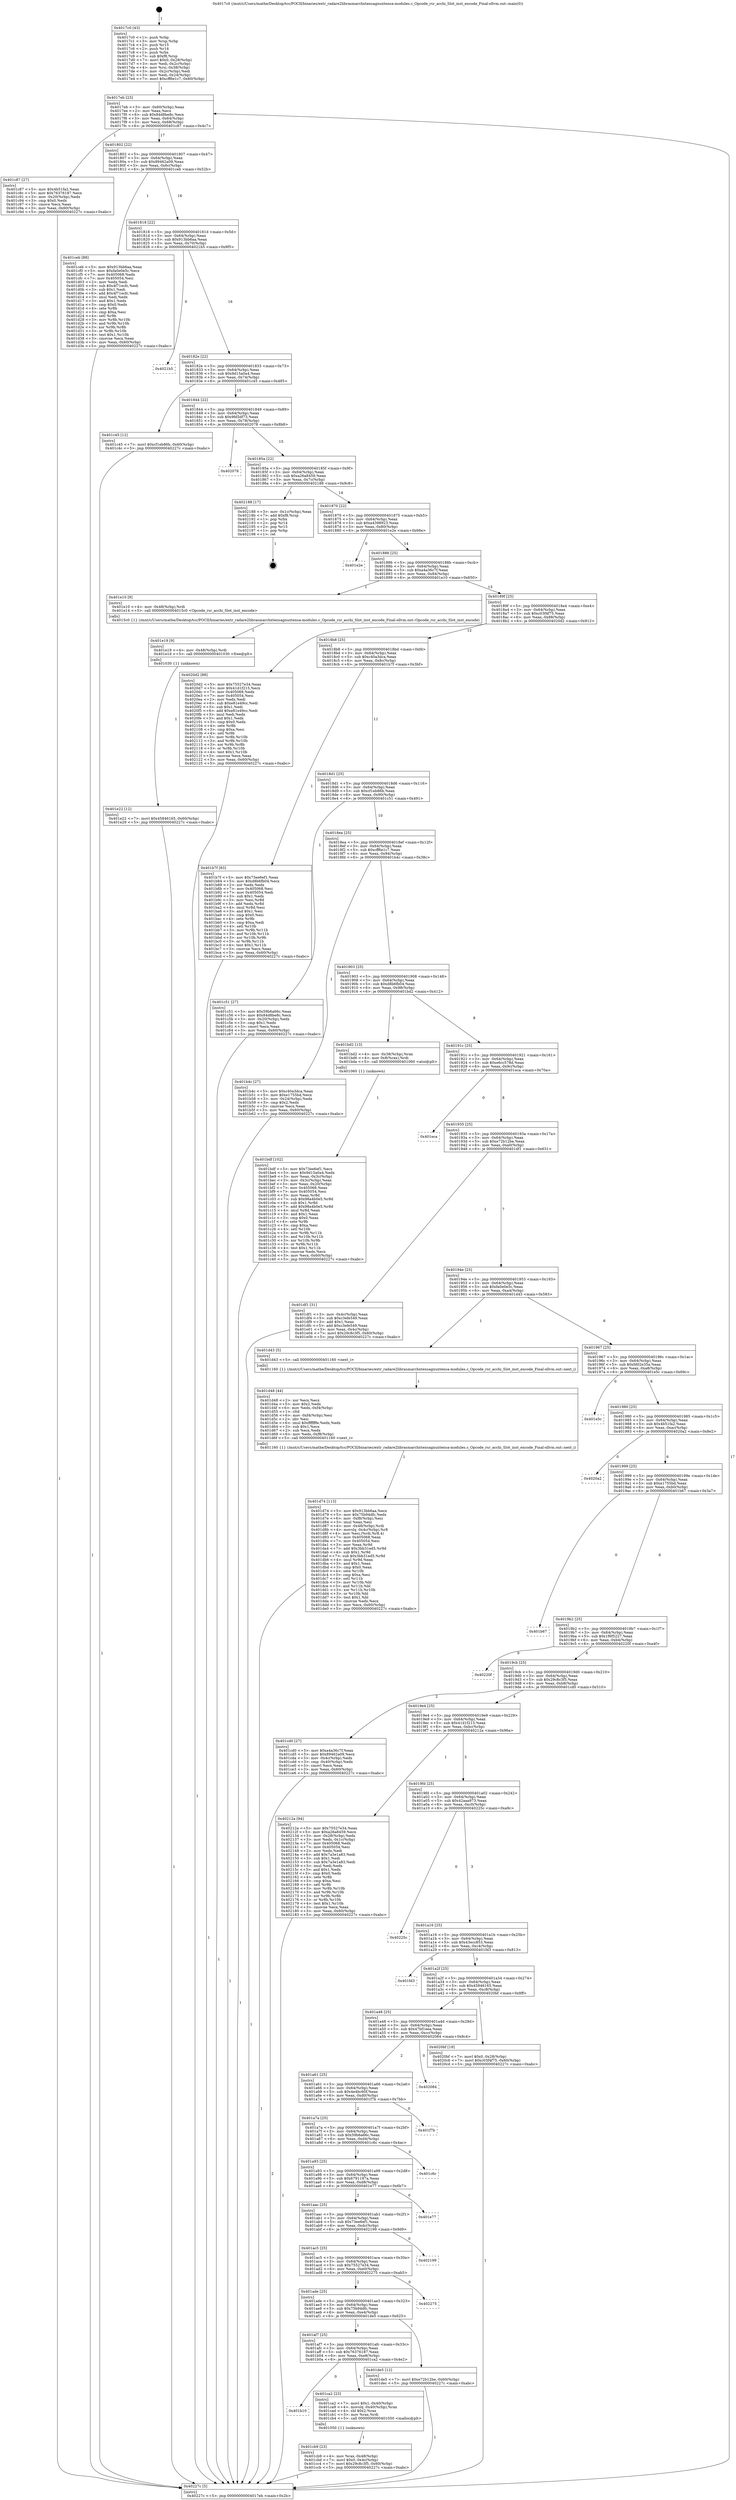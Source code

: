 digraph "0x4017c0" {
  label = "0x4017c0 (/mnt/c/Users/mathe/Desktop/tcc/POCII/binaries/extr_radare2librasmarchxtensagnuxtensa-modules.c_Opcode_rsr_acchi_Slot_inst_encode_Final-ollvm.out::main(0))"
  labelloc = "t"
  node[shape=record]

  Entry [label="",width=0.3,height=0.3,shape=circle,fillcolor=black,style=filled]
  "0x4017eb" [label="{
     0x4017eb [23]\l
     | [instrs]\l
     &nbsp;&nbsp;0x4017eb \<+3\>: mov -0x60(%rbp),%eax\l
     &nbsp;&nbsp;0x4017ee \<+2\>: mov %eax,%ecx\l
     &nbsp;&nbsp;0x4017f0 \<+6\>: sub $0x84d8be8c,%ecx\l
     &nbsp;&nbsp;0x4017f6 \<+3\>: mov %eax,-0x64(%rbp)\l
     &nbsp;&nbsp;0x4017f9 \<+3\>: mov %ecx,-0x68(%rbp)\l
     &nbsp;&nbsp;0x4017fc \<+6\>: je 0000000000401c87 \<main+0x4c7\>\l
  }"]
  "0x401c87" [label="{
     0x401c87 [27]\l
     | [instrs]\l
     &nbsp;&nbsp;0x401c87 \<+5\>: mov $0x4b51fa2,%eax\l
     &nbsp;&nbsp;0x401c8c \<+5\>: mov $0x76376187,%ecx\l
     &nbsp;&nbsp;0x401c91 \<+3\>: mov -0x20(%rbp),%edx\l
     &nbsp;&nbsp;0x401c94 \<+3\>: cmp $0x0,%edx\l
     &nbsp;&nbsp;0x401c97 \<+3\>: cmove %ecx,%eax\l
     &nbsp;&nbsp;0x401c9a \<+3\>: mov %eax,-0x60(%rbp)\l
     &nbsp;&nbsp;0x401c9d \<+5\>: jmp 000000000040227c \<main+0xabc\>\l
  }"]
  "0x401802" [label="{
     0x401802 [22]\l
     | [instrs]\l
     &nbsp;&nbsp;0x401802 \<+5\>: jmp 0000000000401807 \<main+0x47\>\l
     &nbsp;&nbsp;0x401807 \<+3\>: mov -0x64(%rbp),%eax\l
     &nbsp;&nbsp;0x40180a \<+5\>: sub $0x89462a09,%eax\l
     &nbsp;&nbsp;0x40180f \<+3\>: mov %eax,-0x6c(%rbp)\l
     &nbsp;&nbsp;0x401812 \<+6\>: je 0000000000401ceb \<main+0x52b\>\l
  }"]
  Exit [label="",width=0.3,height=0.3,shape=circle,fillcolor=black,style=filled,peripheries=2]
  "0x401ceb" [label="{
     0x401ceb [88]\l
     | [instrs]\l
     &nbsp;&nbsp;0x401ceb \<+5\>: mov $0x913bb6aa,%eax\l
     &nbsp;&nbsp;0x401cf0 \<+5\>: mov $0xfa0e0e5c,%ecx\l
     &nbsp;&nbsp;0x401cf5 \<+7\>: mov 0x405068,%edx\l
     &nbsp;&nbsp;0x401cfc \<+7\>: mov 0x405054,%esi\l
     &nbsp;&nbsp;0x401d03 \<+2\>: mov %edx,%edi\l
     &nbsp;&nbsp;0x401d05 \<+6\>: sub $0x4f71ecfc,%edi\l
     &nbsp;&nbsp;0x401d0b \<+3\>: sub $0x1,%edi\l
     &nbsp;&nbsp;0x401d0e \<+6\>: add $0x4f71ecfc,%edi\l
     &nbsp;&nbsp;0x401d14 \<+3\>: imul %edi,%edx\l
     &nbsp;&nbsp;0x401d17 \<+3\>: and $0x1,%edx\l
     &nbsp;&nbsp;0x401d1a \<+3\>: cmp $0x0,%edx\l
     &nbsp;&nbsp;0x401d1d \<+4\>: sete %r8b\l
     &nbsp;&nbsp;0x401d21 \<+3\>: cmp $0xa,%esi\l
     &nbsp;&nbsp;0x401d24 \<+4\>: setl %r9b\l
     &nbsp;&nbsp;0x401d28 \<+3\>: mov %r8b,%r10b\l
     &nbsp;&nbsp;0x401d2b \<+3\>: and %r9b,%r10b\l
     &nbsp;&nbsp;0x401d2e \<+3\>: xor %r9b,%r8b\l
     &nbsp;&nbsp;0x401d31 \<+3\>: or %r8b,%r10b\l
     &nbsp;&nbsp;0x401d34 \<+4\>: test $0x1,%r10b\l
     &nbsp;&nbsp;0x401d38 \<+3\>: cmovne %ecx,%eax\l
     &nbsp;&nbsp;0x401d3b \<+3\>: mov %eax,-0x60(%rbp)\l
     &nbsp;&nbsp;0x401d3e \<+5\>: jmp 000000000040227c \<main+0xabc\>\l
  }"]
  "0x401818" [label="{
     0x401818 [22]\l
     | [instrs]\l
     &nbsp;&nbsp;0x401818 \<+5\>: jmp 000000000040181d \<main+0x5d\>\l
     &nbsp;&nbsp;0x40181d \<+3\>: mov -0x64(%rbp),%eax\l
     &nbsp;&nbsp;0x401820 \<+5\>: sub $0x913bb6aa,%eax\l
     &nbsp;&nbsp;0x401825 \<+3\>: mov %eax,-0x70(%rbp)\l
     &nbsp;&nbsp;0x401828 \<+6\>: je 00000000004021b5 \<main+0x9f5\>\l
  }"]
  "0x401e22" [label="{
     0x401e22 [12]\l
     | [instrs]\l
     &nbsp;&nbsp;0x401e22 \<+7\>: movl $0x45846165,-0x60(%rbp)\l
     &nbsp;&nbsp;0x401e29 \<+5\>: jmp 000000000040227c \<main+0xabc\>\l
  }"]
  "0x4021b5" [label="{
     0x4021b5\l
  }", style=dashed]
  "0x40182e" [label="{
     0x40182e [22]\l
     | [instrs]\l
     &nbsp;&nbsp;0x40182e \<+5\>: jmp 0000000000401833 \<main+0x73\>\l
     &nbsp;&nbsp;0x401833 \<+3\>: mov -0x64(%rbp),%eax\l
     &nbsp;&nbsp;0x401836 \<+5\>: sub $0x9d15a0a4,%eax\l
     &nbsp;&nbsp;0x40183b \<+3\>: mov %eax,-0x74(%rbp)\l
     &nbsp;&nbsp;0x40183e \<+6\>: je 0000000000401c45 \<main+0x485\>\l
  }"]
  "0x401e19" [label="{
     0x401e19 [9]\l
     | [instrs]\l
     &nbsp;&nbsp;0x401e19 \<+4\>: mov -0x48(%rbp),%rdi\l
     &nbsp;&nbsp;0x401e1d \<+5\>: call 0000000000401030 \<free@plt\>\l
     | [calls]\l
     &nbsp;&nbsp;0x401030 \{1\} (unknown)\l
  }"]
  "0x401c45" [label="{
     0x401c45 [12]\l
     | [instrs]\l
     &nbsp;&nbsp;0x401c45 \<+7\>: movl $0xcf1eb86b,-0x60(%rbp)\l
     &nbsp;&nbsp;0x401c4c \<+5\>: jmp 000000000040227c \<main+0xabc\>\l
  }"]
  "0x401844" [label="{
     0x401844 [22]\l
     | [instrs]\l
     &nbsp;&nbsp;0x401844 \<+5\>: jmp 0000000000401849 \<main+0x89\>\l
     &nbsp;&nbsp;0x401849 \<+3\>: mov -0x64(%rbp),%eax\l
     &nbsp;&nbsp;0x40184c \<+5\>: sub $0x9fd5df73,%eax\l
     &nbsp;&nbsp;0x401851 \<+3\>: mov %eax,-0x78(%rbp)\l
     &nbsp;&nbsp;0x401854 \<+6\>: je 0000000000402078 \<main+0x8b8\>\l
  }"]
  "0x401d74" [label="{
     0x401d74 [113]\l
     | [instrs]\l
     &nbsp;&nbsp;0x401d74 \<+5\>: mov $0x913bb6aa,%ecx\l
     &nbsp;&nbsp;0x401d79 \<+5\>: mov $0x75b94dfc,%edx\l
     &nbsp;&nbsp;0x401d7e \<+6\>: mov -0xf8(%rbp),%esi\l
     &nbsp;&nbsp;0x401d84 \<+3\>: imul %eax,%esi\l
     &nbsp;&nbsp;0x401d87 \<+4\>: mov -0x48(%rbp),%rdi\l
     &nbsp;&nbsp;0x401d8b \<+4\>: movslq -0x4c(%rbp),%r8\l
     &nbsp;&nbsp;0x401d8f \<+4\>: mov %esi,(%rdi,%r8,4)\l
     &nbsp;&nbsp;0x401d93 \<+7\>: mov 0x405068,%eax\l
     &nbsp;&nbsp;0x401d9a \<+7\>: mov 0x405054,%esi\l
     &nbsp;&nbsp;0x401da1 \<+3\>: mov %eax,%r9d\l
     &nbsp;&nbsp;0x401da4 \<+7\>: add $0x3bb31ed5,%r9d\l
     &nbsp;&nbsp;0x401dab \<+4\>: sub $0x1,%r9d\l
     &nbsp;&nbsp;0x401daf \<+7\>: sub $0x3bb31ed5,%r9d\l
     &nbsp;&nbsp;0x401db6 \<+4\>: imul %r9d,%eax\l
     &nbsp;&nbsp;0x401dba \<+3\>: and $0x1,%eax\l
     &nbsp;&nbsp;0x401dbd \<+3\>: cmp $0x0,%eax\l
     &nbsp;&nbsp;0x401dc0 \<+4\>: sete %r10b\l
     &nbsp;&nbsp;0x401dc4 \<+3\>: cmp $0xa,%esi\l
     &nbsp;&nbsp;0x401dc7 \<+4\>: setl %r11b\l
     &nbsp;&nbsp;0x401dcb \<+3\>: mov %r10b,%bl\l
     &nbsp;&nbsp;0x401dce \<+3\>: and %r11b,%bl\l
     &nbsp;&nbsp;0x401dd1 \<+3\>: xor %r11b,%r10b\l
     &nbsp;&nbsp;0x401dd4 \<+3\>: or %r10b,%bl\l
     &nbsp;&nbsp;0x401dd7 \<+3\>: test $0x1,%bl\l
     &nbsp;&nbsp;0x401dda \<+3\>: cmovne %edx,%ecx\l
     &nbsp;&nbsp;0x401ddd \<+3\>: mov %ecx,-0x60(%rbp)\l
     &nbsp;&nbsp;0x401de0 \<+5\>: jmp 000000000040227c \<main+0xabc\>\l
  }"]
  "0x402078" [label="{
     0x402078\l
  }", style=dashed]
  "0x40185a" [label="{
     0x40185a [22]\l
     | [instrs]\l
     &nbsp;&nbsp;0x40185a \<+5\>: jmp 000000000040185f \<main+0x9f\>\l
     &nbsp;&nbsp;0x40185f \<+3\>: mov -0x64(%rbp),%eax\l
     &nbsp;&nbsp;0x401862 \<+5\>: sub $0xa26a8459,%eax\l
     &nbsp;&nbsp;0x401867 \<+3\>: mov %eax,-0x7c(%rbp)\l
     &nbsp;&nbsp;0x40186a \<+6\>: je 0000000000402188 \<main+0x9c8\>\l
  }"]
  "0x401d48" [label="{
     0x401d48 [44]\l
     | [instrs]\l
     &nbsp;&nbsp;0x401d48 \<+2\>: xor %ecx,%ecx\l
     &nbsp;&nbsp;0x401d4a \<+5\>: mov $0x2,%edx\l
     &nbsp;&nbsp;0x401d4f \<+6\>: mov %edx,-0xf4(%rbp)\l
     &nbsp;&nbsp;0x401d55 \<+1\>: cltd\l
     &nbsp;&nbsp;0x401d56 \<+6\>: mov -0xf4(%rbp),%esi\l
     &nbsp;&nbsp;0x401d5c \<+2\>: idiv %esi\l
     &nbsp;&nbsp;0x401d5e \<+6\>: imul $0xfffffffe,%edx,%edx\l
     &nbsp;&nbsp;0x401d64 \<+3\>: sub $0x1,%ecx\l
     &nbsp;&nbsp;0x401d67 \<+2\>: sub %ecx,%edx\l
     &nbsp;&nbsp;0x401d69 \<+6\>: mov %edx,-0xf8(%rbp)\l
     &nbsp;&nbsp;0x401d6f \<+5\>: call 0000000000401160 \<next_i\>\l
     | [calls]\l
     &nbsp;&nbsp;0x401160 \{1\} (/mnt/c/Users/mathe/Desktop/tcc/POCII/binaries/extr_radare2librasmarchxtensagnuxtensa-modules.c_Opcode_rsr_acchi_Slot_inst_encode_Final-ollvm.out::next_i)\l
  }"]
  "0x402188" [label="{
     0x402188 [17]\l
     | [instrs]\l
     &nbsp;&nbsp;0x402188 \<+3\>: mov -0x1c(%rbp),%eax\l
     &nbsp;&nbsp;0x40218b \<+7\>: add $0xf8,%rsp\l
     &nbsp;&nbsp;0x402192 \<+1\>: pop %rbx\l
     &nbsp;&nbsp;0x402193 \<+2\>: pop %r14\l
     &nbsp;&nbsp;0x402195 \<+2\>: pop %r15\l
     &nbsp;&nbsp;0x402197 \<+1\>: pop %rbp\l
     &nbsp;&nbsp;0x402198 \<+1\>: ret\l
  }"]
  "0x401870" [label="{
     0x401870 [22]\l
     | [instrs]\l
     &nbsp;&nbsp;0x401870 \<+5\>: jmp 0000000000401875 \<main+0xb5\>\l
     &nbsp;&nbsp;0x401875 \<+3\>: mov -0x64(%rbp),%eax\l
     &nbsp;&nbsp;0x401878 \<+5\>: sub $0xa4398923,%eax\l
     &nbsp;&nbsp;0x40187d \<+3\>: mov %eax,-0x80(%rbp)\l
     &nbsp;&nbsp;0x401880 \<+6\>: je 0000000000401e2e \<main+0x66e\>\l
  }"]
  "0x401cb9" [label="{
     0x401cb9 [23]\l
     | [instrs]\l
     &nbsp;&nbsp;0x401cb9 \<+4\>: mov %rax,-0x48(%rbp)\l
     &nbsp;&nbsp;0x401cbd \<+7\>: movl $0x0,-0x4c(%rbp)\l
     &nbsp;&nbsp;0x401cc4 \<+7\>: movl $0x29c8c3f5,-0x60(%rbp)\l
     &nbsp;&nbsp;0x401ccb \<+5\>: jmp 000000000040227c \<main+0xabc\>\l
  }"]
  "0x401e2e" [label="{
     0x401e2e\l
  }", style=dashed]
  "0x401886" [label="{
     0x401886 [25]\l
     | [instrs]\l
     &nbsp;&nbsp;0x401886 \<+5\>: jmp 000000000040188b \<main+0xcb\>\l
     &nbsp;&nbsp;0x40188b \<+3\>: mov -0x64(%rbp),%eax\l
     &nbsp;&nbsp;0x40188e \<+5\>: sub $0xa4a36c7f,%eax\l
     &nbsp;&nbsp;0x401893 \<+6\>: mov %eax,-0x84(%rbp)\l
     &nbsp;&nbsp;0x401899 \<+6\>: je 0000000000401e10 \<main+0x650\>\l
  }"]
  "0x401b10" [label="{
     0x401b10\l
  }", style=dashed]
  "0x401e10" [label="{
     0x401e10 [9]\l
     | [instrs]\l
     &nbsp;&nbsp;0x401e10 \<+4\>: mov -0x48(%rbp),%rdi\l
     &nbsp;&nbsp;0x401e14 \<+5\>: call 00000000004015c0 \<Opcode_rsr_acchi_Slot_inst_encode\>\l
     | [calls]\l
     &nbsp;&nbsp;0x4015c0 \{1\} (/mnt/c/Users/mathe/Desktop/tcc/POCII/binaries/extr_radare2librasmarchxtensagnuxtensa-modules.c_Opcode_rsr_acchi_Slot_inst_encode_Final-ollvm.out::Opcode_rsr_acchi_Slot_inst_encode)\l
  }"]
  "0x40189f" [label="{
     0x40189f [25]\l
     | [instrs]\l
     &nbsp;&nbsp;0x40189f \<+5\>: jmp 00000000004018a4 \<main+0xe4\>\l
     &nbsp;&nbsp;0x4018a4 \<+3\>: mov -0x64(%rbp),%eax\l
     &nbsp;&nbsp;0x4018a7 \<+5\>: sub $0xc03f4f75,%eax\l
     &nbsp;&nbsp;0x4018ac \<+6\>: mov %eax,-0x88(%rbp)\l
     &nbsp;&nbsp;0x4018b2 \<+6\>: je 00000000004020d2 \<main+0x912\>\l
  }"]
  "0x401ca2" [label="{
     0x401ca2 [23]\l
     | [instrs]\l
     &nbsp;&nbsp;0x401ca2 \<+7\>: movl $0x1,-0x40(%rbp)\l
     &nbsp;&nbsp;0x401ca9 \<+4\>: movslq -0x40(%rbp),%rax\l
     &nbsp;&nbsp;0x401cad \<+4\>: shl $0x2,%rax\l
     &nbsp;&nbsp;0x401cb1 \<+3\>: mov %rax,%rdi\l
     &nbsp;&nbsp;0x401cb4 \<+5\>: call 0000000000401050 \<malloc@plt\>\l
     | [calls]\l
     &nbsp;&nbsp;0x401050 \{1\} (unknown)\l
  }"]
  "0x4020d2" [label="{
     0x4020d2 [88]\l
     | [instrs]\l
     &nbsp;&nbsp;0x4020d2 \<+5\>: mov $0x75527e34,%eax\l
     &nbsp;&nbsp;0x4020d7 \<+5\>: mov $0x41d1f215,%ecx\l
     &nbsp;&nbsp;0x4020dc \<+7\>: mov 0x405068,%edx\l
     &nbsp;&nbsp;0x4020e3 \<+7\>: mov 0x405054,%esi\l
     &nbsp;&nbsp;0x4020ea \<+2\>: mov %edx,%edi\l
     &nbsp;&nbsp;0x4020ec \<+6\>: sub $0xe81e49cc,%edi\l
     &nbsp;&nbsp;0x4020f2 \<+3\>: sub $0x1,%edi\l
     &nbsp;&nbsp;0x4020f5 \<+6\>: add $0xe81e49cc,%edi\l
     &nbsp;&nbsp;0x4020fb \<+3\>: imul %edi,%edx\l
     &nbsp;&nbsp;0x4020fe \<+3\>: and $0x1,%edx\l
     &nbsp;&nbsp;0x402101 \<+3\>: cmp $0x0,%edx\l
     &nbsp;&nbsp;0x402104 \<+4\>: sete %r8b\l
     &nbsp;&nbsp;0x402108 \<+3\>: cmp $0xa,%esi\l
     &nbsp;&nbsp;0x40210b \<+4\>: setl %r9b\l
     &nbsp;&nbsp;0x40210f \<+3\>: mov %r8b,%r10b\l
     &nbsp;&nbsp;0x402112 \<+3\>: and %r9b,%r10b\l
     &nbsp;&nbsp;0x402115 \<+3\>: xor %r9b,%r8b\l
     &nbsp;&nbsp;0x402118 \<+3\>: or %r8b,%r10b\l
     &nbsp;&nbsp;0x40211b \<+4\>: test $0x1,%r10b\l
     &nbsp;&nbsp;0x40211f \<+3\>: cmovne %ecx,%eax\l
     &nbsp;&nbsp;0x402122 \<+3\>: mov %eax,-0x60(%rbp)\l
     &nbsp;&nbsp;0x402125 \<+5\>: jmp 000000000040227c \<main+0xabc\>\l
  }"]
  "0x4018b8" [label="{
     0x4018b8 [25]\l
     | [instrs]\l
     &nbsp;&nbsp;0x4018b8 \<+5\>: jmp 00000000004018bd \<main+0xfd\>\l
     &nbsp;&nbsp;0x4018bd \<+3\>: mov -0x64(%rbp),%eax\l
     &nbsp;&nbsp;0x4018c0 \<+5\>: sub $0xc40a3dca,%eax\l
     &nbsp;&nbsp;0x4018c5 \<+6\>: mov %eax,-0x8c(%rbp)\l
     &nbsp;&nbsp;0x4018cb \<+6\>: je 0000000000401b7f \<main+0x3bf\>\l
  }"]
  "0x401af7" [label="{
     0x401af7 [25]\l
     | [instrs]\l
     &nbsp;&nbsp;0x401af7 \<+5\>: jmp 0000000000401afc \<main+0x33c\>\l
     &nbsp;&nbsp;0x401afc \<+3\>: mov -0x64(%rbp),%eax\l
     &nbsp;&nbsp;0x401aff \<+5\>: sub $0x76376187,%eax\l
     &nbsp;&nbsp;0x401b04 \<+6\>: mov %eax,-0xe8(%rbp)\l
     &nbsp;&nbsp;0x401b0a \<+6\>: je 0000000000401ca2 \<main+0x4e2\>\l
  }"]
  "0x401b7f" [label="{
     0x401b7f [83]\l
     | [instrs]\l
     &nbsp;&nbsp;0x401b7f \<+5\>: mov $0x73ee6ef1,%eax\l
     &nbsp;&nbsp;0x401b84 \<+5\>: mov $0xd8b6fb04,%ecx\l
     &nbsp;&nbsp;0x401b89 \<+2\>: xor %edx,%edx\l
     &nbsp;&nbsp;0x401b8b \<+7\>: mov 0x405068,%esi\l
     &nbsp;&nbsp;0x401b92 \<+7\>: mov 0x405054,%edi\l
     &nbsp;&nbsp;0x401b99 \<+3\>: sub $0x1,%edx\l
     &nbsp;&nbsp;0x401b9c \<+3\>: mov %esi,%r8d\l
     &nbsp;&nbsp;0x401b9f \<+3\>: add %edx,%r8d\l
     &nbsp;&nbsp;0x401ba2 \<+4\>: imul %r8d,%esi\l
     &nbsp;&nbsp;0x401ba6 \<+3\>: and $0x1,%esi\l
     &nbsp;&nbsp;0x401ba9 \<+3\>: cmp $0x0,%esi\l
     &nbsp;&nbsp;0x401bac \<+4\>: sete %r9b\l
     &nbsp;&nbsp;0x401bb0 \<+3\>: cmp $0xa,%edi\l
     &nbsp;&nbsp;0x401bb3 \<+4\>: setl %r10b\l
     &nbsp;&nbsp;0x401bb7 \<+3\>: mov %r9b,%r11b\l
     &nbsp;&nbsp;0x401bba \<+3\>: and %r10b,%r11b\l
     &nbsp;&nbsp;0x401bbd \<+3\>: xor %r10b,%r9b\l
     &nbsp;&nbsp;0x401bc0 \<+3\>: or %r9b,%r11b\l
     &nbsp;&nbsp;0x401bc3 \<+4\>: test $0x1,%r11b\l
     &nbsp;&nbsp;0x401bc7 \<+3\>: cmovne %ecx,%eax\l
     &nbsp;&nbsp;0x401bca \<+3\>: mov %eax,-0x60(%rbp)\l
     &nbsp;&nbsp;0x401bcd \<+5\>: jmp 000000000040227c \<main+0xabc\>\l
  }"]
  "0x4018d1" [label="{
     0x4018d1 [25]\l
     | [instrs]\l
     &nbsp;&nbsp;0x4018d1 \<+5\>: jmp 00000000004018d6 \<main+0x116\>\l
     &nbsp;&nbsp;0x4018d6 \<+3\>: mov -0x64(%rbp),%eax\l
     &nbsp;&nbsp;0x4018d9 \<+5\>: sub $0xcf1eb86b,%eax\l
     &nbsp;&nbsp;0x4018de \<+6\>: mov %eax,-0x90(%rbp)\l
     &nbsp;&nbsp;0x4018e4 \<+6\>: je 0000000000401c51 \<main+0x491\>\l
  }"]
  "0x401de5" [label="{
     0x401de5 [12]\l
     | [instrs]\l
     &nbsp;&nbsp;0x401de5 \<+7\>: movl $0xe72b12be,-0x60(%rbp)\l
     &nbsp;&nbsp;0x401dec \<+5\>: jmp 000000000040227c \<main+0xabc\>\l
  }"]
  "0x401c51" [label="{
     0x401c51 [27]\l
     | [instrs]\l
     &nbsp;&nbsp;0x401c51 \<+5\>: mov $0x59b6a66c,%eax\l
     &nbsp;&nbsp;0x401c56 \<+5\>: mov $0x84d8be8c,%ecx\l
     &nbsp;&nbsp;0x401c5b \<+3\>: mov -0x20(%rbp),%edx\l
     &nbsp;&nbsp;0x401c5e \<+3\>: cmp $0x1,%edx\l
     &nbsp;&nbsp;0x401c61 \<+3\>: cmovl %ecx,%eax\l
     &nbsp;&nbsp;0x401c64 \<+3\>: mov %eax,-0x60(%rbp)\l
     &nbsp;&nbsp;0x401c67 \<+5\>: jmp 000000000040227c \<main+0xabc\>\l
  }"]
  "0x4018ea" [label="{
     0x4018ea [25]\l
     | [instrs]\l
     &nbsp;&nbsp;0x4018ea \<+5\>: jmp 00000000004018ef \<main+0x12f\>\l
     &nbsp;&nbsp;0x4018ef \<+3\>: mov -0x64(%rbp),%eax\l
     &nbsp;&nbsp;0x4018f2 \<+5\>: sub $0xcff6e1c7,%eax\l
     &nbsp;&nbsp;0x4018f7 \<+6\>: mov %eax,-0x94(%rbp)\l
     &nbsp;&nbsp;0x4018fd \<+6\>: je 0000000000401b4c \<main+0x38c\>\l
  }"]
  "0x401ade" [label="{
     0x401ade [25]\l
     | [instrs]\l
     &nbsp;&nbsp;0x401ade \<+5\>: jmp 0000000000401ae3 \<main+0x323\>\l
     &nbsp;&nbsp;0x401ae3 \<+3\>: mov -0x64(%rbp),%eax\l
     &nbsp;&nbsp;0x401ae6 \<+5\>: sub $0x75b94dfc,%eax\l
     &nbsp;&nbsp;0x401aeb \<+6\>: mov %eax,-0xe4(%rbp)\l
     &nbsp;&nbsp;0x401af1 \<+6\>: je 0000000000401de5 \<main+0x625\>\l
  }"]
  "0x401b4c" [label="{
     0x401b4c [27]\l
     | [instrs]\l
     &nbsp;&nbsp;0x401b4c \<+5\>: mov $0xc40a3dca,%eax\l
     &nbsp;&nbsp;0x401b51 \<+5\>: mov $0xe1755bd,%ecx\l
     &nbsp;&nbsp;0x401b56 \<+3\>: mov -0x24(%rbp),%edx\l
     &nbsp;&nbsp;0x401b59 \<+3\>: cmp $0x2,%edx\l
     &nbsp;&nbsp;0x401b5c \<+3\>: cmovne %ecx,%eax\l
     &nbsp;&nbsp;0x401b5f \<+3\>: mov %eax,-0x60(%rbp)\l
     &nbsp;&nbsp;0x401b62 \<+5\>: jmp 000000000040227c \<main+0xabc\>\l
  }"]
  "0x401903" [label="{
     0x401903 [25]\l
     | [instrs]\l
     &nbsp;&nbsp;0x401903 \<+5\>: jmp 0000000000401908 \<main+0x148\>\l
     &nbsp;&nbsp;0x401908 \<+3\>: mov -0x64(%rbp),%eax\l
     &nbsp;&nbsp;0x40190b \<+5\>: sub $0xd8b6fb04,%eax\l
     &nbsp;&nbsp;0x401910 \<+6\>: mov %eax,-0x98(%rbp)\l
     &nbsp;&nbsp;0x401916 \<+6\>: je 0000000000401bd2 \<main+0x412\>\l
  }"]
  "0x40227c" [label="{
     0x40227c [5]\l
     | [instrs]\l
     &nbsp;&nbsp;0x40227c \<+5\>: jmp 00000000004017eb \<main+0x2b\>\l
  }"]
  "0x4017c0" [label="{
     0x4017c0 [43]\l
     | [instrs]\l
     &nbsp;&nbsp;0x4017c0 \<+1\>: push %rbp\l
     &nbsp;&nbsp;0x4017c1 \<+3\>: mov %rsp,%rbp\l
     &nbsp;&nbsp;0x4017c4 \<+2\>: push %r15\l
     &nbsp;&nbsp;0x4017c6 \<+2\>: push %r14\l
     &nbsp;&nbsp;0x4017c8 \<+1\>: push %rbx\l
     &nbsp;&nbsp;0x4017c9 \<+7\>: sub $0xf8,%rsp\l
     &nbsp;&nbsp;0x4017d0 \<+7\>: movl $0x0,-0x28(%rbp)\l
     &nbsp;&nbsp;0x4017d7 \<+3\>: mov %edi,-0x2c(%rbp)\l
     &nbsp;&nbsp;0x4017da \<+4\>: mov %rsi,-0x38(%rbp)\l
     &nbsp;&nbsp;0x4017de \<+3\>: mov -0x2c(%rbp),%edi\l
     &nbsp;&nbsp;0x4017e1 \<+3\>: mov %edi,-0x24(%rbp)\l
     &nbsp;&nbsp;0x4017e4 \<+7\>: movl $0xcff6e1c7,-0x60(%rbp)\l
  }"]
  "0x402275" [label="{
     0x402275\l
  }", style=dashed]
  "0x401bd2" [label="{
     0x401bd2 [13]\l
     | [instrs]\l
     &nbsp;&nbsp;0x401bd2 \<+4\>: mov -0x38(%rbp),%rax\l
     &nbsp;&nbsp;0x401bd6 \<+4\>: mov 0x8(%rax),%rdi\l
     &nbsp;&nbsp;0x401bda \<+5\>: call 0000000000401060 \<atoi@plt\>\l
     | [calls]\l
     &nbsp;&nbsp;0x401060 \{1\} (unknown)\l
  }"]
  "0x40191c" [label="{
     0x40191c [25]\l
     | [instrs]\l
     &nbsp;&nbsp;0x40191c \<+5\>: jmp 0000000000401921 \<main+0x161\>\l
     &nbsp;&nbsp;0x401921 \<+3\>: mov -0x64(%rbp),%eax\l
     &nbsp;&nbsp;0x401924 \<+5\>: sub $0xe6cc578d,%eax\l
     &nbsp;&nbsp;0x401929 \<+6\>: mov %eax,-0x9c(%rbp)\l
     &nbsp;&nbsp;0x40192f \<+6\>: je 0000000000401eca \<main+0x70a\>\l
  }"]
  "0x401bdf" [label="{
     0x401bdf [102]\l
     | [instrs]\l
     &nbsp;&nbsp;0x401bdf \<+5\>: mov $0x73ee6ef1,%ecx\l
     &nbsp;&nbsp;0x401be4 \<+5\>: mov $0x9d15a0a4,%edx\l
     &nbsp;&nbsp;0x401be9 \<+3\>: mov %eax,-0x3c(%rbp)\l
     &nbsp;&nbsp;0x401bec \<+3\>: mov -0x3c(%rbp),%eax\l
     &nbsp;&nbsp;0x401bef \<+3\>: mov %eax,-0x20(%rbp)\l
     &nbsp;&nbsp;0x401bf2 \<+7\>: mov 0x405068,%eax\l
     &nbsp;&nbsp;0x401bf9 \<+7\>: mov 0x405054,%esi\l
     &nbsp;&nbsp;0x401c00 \<+3\>: mov %eax,%r8d\l
     &nbsp;&nbsp;0x401c03 \<+7\>: sub $0x98a4b0e5,%r8d\l
     &nbsp;&nbsp;0x401c0a \<+4\>: sub $0x1,%r8d\l
     &nbsp;&nbsp;0x401c0e \<+7\>: add $0x98a4b0e5,%r8d\l
     &nbsp;&nbsp;0x401c15 \<+4\>: imul %r8d,%eax\l
     &nbsp;&nbsp;0x401c19 \<+3\>: and $0x1,%eax\l
     &nbsp;&nbsp;0x401c1c \<+3\>: cmp $0x0,%eax\l
     &nbsp;&nbsp;0x401c1f \<+4\>: sete %r9b\l
     &nbsp;&nbsp;0x401c23 \<+3\>: cmp $0xa,%esi\l
     &nbsp;&nbsp;0x401c26 \<+4\>: setl %r10b\l
     &nbsp;&nbsp;0x401c2a \<+3\>: mov %r9b,%r11b\l
     &nbsp;&nbsp;0x401c2d \<+3\>: and %r10b,%r11b\l
     &nbsp;&nbsp;0x401c30 \<+3\>: xor %r10b,%r9b\l
     &nbsp;&nbsp;0x401c33 \<+3\>: or %r9b,%r11b\l
     &nbsp;&nbsp;0x401c36 \<+4\>: test $0x1,%r11b\l
     &nbsp;&nbsp;0x401c3a \<+3\>: cmovne %edx,%ecx\l
     &nbsp;&nbsp;0x401c3d \<+3\>: mov %ecx,-0x60(%rbp)\l
     &nbsp;&nbsp;0x401c40 \<+5\>: jmp 000000000040227c \<main+0xabc\>\l
  }"]
  "0x401ac5" [label="{
     0x401ac5 [25]\l
     | [instrs]\l
     &nbsp;&nbsp;0x401ac5 \<+5\>: jmp 0000000000401aca \<main+0x30a\>\l
     &nbsp;&nbsp;0x401aca \<+3\>: mov -0x64(%rbp),%eax\l
     &nbsp;&nbsp;0x401acd \<+5\>: sub $0x75527e34,%eax\l
     &nbsp;&nbsp;0x401ad2 \<+6\>: mov %eax,-0xe0(%rbp)\l
     &nbsp;&nbsp;0x401ad8 \<+6\>: je 0000000000402275 \<main+0xab5\>\l
  }"]
  "0x401eca" [label="{
     0x401eca\l
  }", style=dashed]
  "0x401935" [label="{
     0x401935 [25]\l
     | [instrs]\l
     &nbsp;&nbsp;0x401935 \<+5\>: jmp 000000000040193a \<main+0x17a\>\l
     &nbsp;&nbsp;0x40193a \<+3\>: mov -0x64(%rbp),%eax\l
     &nbsp;&nbsp;0x40193d \<+5\>: sub $0xe72b12be,%eax\l
     &nbsp;&nbsp;0x401942 \<+6\>: mov %eax,-0xa0(%rbp)\l
     &nbsp;&nbsp;0x401948 \<+6\>: je 0000000000401df1 \<main+0x631\>\l
  }"]
  "0x402199" [label="{
     0x402199\l
  }", style=dashed]
  "0x401df1" [label="{
     0x401df1 [31]\l
     | [instrs]\l
     &nbsp;&nbsp;0x401df1 \<+3\>: mov -0x4c(%rbp),%eax\l
     &nbsp;&nbsp;0x401df4 \<+5\>: sub $0xc3efe549,%eax\l
     &nbsp;&nbsp;0x401df9 \<+3\>: add $0x1,%eax\l
     &nbsp;&nbsp;0x401dfc \<+5\>: add $0xc3efe549,%eax\l
     &nbsp;&nbsp;0x401e01 \<+3\>: mov %eax,-0x4c(%rbp)\l
     &nbsp;&nbsp;0x401e04 \<+7\>: movl $0x29c8c3f5,-0x60(%rbp)\l
     &nbsp;&nbsp;0x401e0b \<+5\>: jmp 000000000040227c \<main+0xabc\>\l
  }"]
  "0x40194e" [label="{
     0x40194e [25]\l
     | [instrs]\l
     &nbsp;&nbsp;0x40194e \<+5\>: jmp 0000000000401953 \<main+0x193\>\l
     &nbsp;&nbsp;0x401953 \<+3\>: mov -0x64(%rbp),%eax\l
     &nbsp;&nbsp;0x401956 \<+5\>: sub $0xfa0e0e5c,%eax\l
     &nbsp;&nbsp;0x40195b \<+6\>: mov %eax,-0xa4(%rbp)\l
     &nbsp;&nbsp;0x401961 \<+6\>: je 0000000000401d43 \<main+0x583\>\l
  }"]
  "0x401aac" [label="{
     0x401aac [25]\l
     | [instrs]\l
     &nbsp;&nbsp;0x401aac \<+5\>: jmp 0000000000401ab1 \<main+0x2f1\>\l
     &nbsp;&nbsp;0x401ab1 \<+3\>: mov -0x64(%rbp),%eax\l
     &nbsp;&nbsp;0x401ab4 \<+5\>: sub $0x73ee6ef1,%eax\l
     &nbsp;&nbsp;0x401ab9 \<+6\>: mov %eax,-0xdc(%rbp)\l
     &nbsp;&nbsp;0x401abf \<+6\>: je 0000000000402199 \<main+0x9d9\>\l
  }"]
  "0x401d43" [label="{
     0x401d43 [5]\l
     | [instrs]\l
     &nbsp;&nbsp;0x401d43 \<+5\>: call 0000000000401160 \<next_i\>\l
     | [calls]\l
     &nbsp;&nbsp;0x401160 \{1\} (/mnt/c/Users/mathe/Desktop/tcc/POCII/binaries/extr_radare2librasmarchxtensagnuxtensa-modules.c_Opcode_rsr_acchi_Slot_inst_encode_Final-ollvm.out::next_i)\l
  }"]
  "0x401967" [label="{
     0x401967 [25]\l
     | [instrs]\l
     &nbsp;&nbsp;0x401967 \<+5\>: jmp 000000000040196c \<main+0x1ac\>\l
     &nbsp;&nbsp;0x40196c \<+3\>: mov -0x64(%rbp),%eax\l
     &nbsp;&nbsp;0x40196f \<+5\>: sub $0xfd02e35a,%eax\l
     &nbsp;&nbsp;0x401974 \<+6\>: mov %eax,-0xa8(%rbp)\l
     &nbsp;&nbsp;0x40197a \<+6\>: je 0000000000401e5c \<main+0x69c\>\l
  }"]
  "0x401e77" [label="{
     0x401e77\l
  }", style=dashed]
  "0x401e5c" [label="{
     0x401e5c\l
  }", style=dashed]
  "0x401980" [label="{
     0x401980 [25]\l
     | [instrs]\l
     &nbsp;&nbsp;0x401980 \<+5\>: jmp 0000000000401985 \<main+0x1c5\>\l
     &nbsp;&nbsp;0x401985 \<+3\>: mov -0x64(%rbp),%eax\l
     &nbsp;&nbsp;0x401988 \<+5\>: sub $0x4b51fa2,%eax\l
     &nbsp;&nbsp;0x40198d \<+6\>: mov %eax,-0xac(%rbp)\l
     &nbsp;&nbsp;0x401993 \<+6\>: je 00000000004020a2 \<main+0x8e2\>\l
  }"]
  "0x401a93" [label="{
     0x401a93 [25]\l
     | [instrs]\l
     &nbsp;&nbsp;0x401a93 \<+5\>: jmp 0000000000401a98 \<main+0x2d8\>\l
     &nbsp;&nbsp;0x401a98 \<+3\>: mov -0x64(%rbp),%eax\l
     &nbsp;&nbsp;0x401a9b \<+5\>: sub $0x6791187a,%eax\l
     &nbsp;&nbsp;0x401aa0 \<+6\>: mov %eax,-0xd8(%rbp)\l
     &nbsp;&nbsp;0x401aa6 \<+6\>: je 0000000000401e77 \<main+0x6b7\>\l
  }"]
  "0x4020a2" [label="{
     0x4020a2\l
  }", style=dashed]
  "0x401999" [label="{
     0x401999 [25]\l
     | [instrs]\l
     &nbsp;&nbsp;0x401999 \<+5\>: jmp 000000000040199e \<main+0x1de\>\l
     &nbsp;&nbsp;0x40199e \<+3\>: mov -0x64(%rbp),%eax\l
     &nbsp;&nbsp;0x4019a1 \<+5\>: sub $0xe1755bd,%eax\l
     &nbsp;&nbsp;0x4019a6 \<+6\>: mov %eax,-0xb0(%rbp)\l
     &nbsp;&nbsp;0x4019ac \<+6\>: je 0000000000401b67 \<main+0x3a7\>\l
  }"]
  "0x401c6c" [label="{
     0x401c6c\l
  }", style=dashed]
  "0x401b67" [label="{
     0x401b67\l
  }", style=dashed]
  "0x4019b2" [label="{
     0x4019b2 [25]\l
     | [instrs]\l
     &nbsp;&nbsp;0x4019b2 \<+5\>: jmp 00000000004019b7 \<main+0x1f7\>\l
     &nbsp;&nbsp;0x4019b7 \<+3\>: mov -0x64(%rbp),%eax\l
     &nbsp;&nbsp;0x4019ba \<+5\>: sub $0x1f6f5227,%eax\l
     &nbsp;&nbsp;0x4019bf \<+6\>: mov %eax,-0xb4(%rbp)\l
     &nbsp;&nbsp;0x4019c5 \<+6\>: je 000000000040220f \<main+0xa4f\>\l
  }"]
  "0x401a7a" [label="{
     0x401a7a [25]\l
     | [instrs]\l
     &nbsp;&nbsp;0x401a7a \<+5\>: jmp 0000000000401a7f \<main+0x2bf\>\l
     &nbsp;&nbsp;0x401a7f \<+3\>: mov -0x64(%rbp),%eax\l
     &nbsp;&nbsp;0x401a82 \<+5\>: sub $0x59b6a66c,%eax\l
     &nbsp;&nbsp;0x401a87 \<+6\>: mov %eax,-0xd4(%rbp)\l
     &nbsp;&nbsp;0x401a8d \<+6\>: je 0000000000401c6c \<main+0x4ac\>\l
  }"]
  "0x40220f" [label="{
     0x40220f\l
  }", style=dashed]
  "0x4019cb" [label="{
     0x4019cb [25]\l
     | [instrs]\l
     &nbsp;&nbsp;0x4019cb \<+5\>: jmp 00000000004019d0 \<main+0x210\>\l
     &nbsp;&nbsp;0x4019d0 \<+3\>: mov -0x64(%rbp),%eax\l
     &nbsp;&nbsp;0x4019d3 \<+5\>: sub $0x29c8c3f5,%eax\l
     &nbsp;&nbsp;0x4019d8 \<+6\>: mov %eax,-0xb8(%rbp)\l
     &nbsp;&nbsp;0x4019de \<+6\>: je 0000000000401cd0 \<main+0x510\>\l
  }"]
  "0x401f7b" [label="{
     0x401f7b\l
  }", style=dashed]
  "0x401cd0" [label="{
     0x401cd0 [27]\l
     | [instrs]\l
     &nbsp;&nbsp;0x401cd0 \<+5\>: mov $0xa4a36c7f,%eax\l
     &nbsp;&nbsp;0x401cd5 \<+5\>: mov $0x89462a09,%ecx\l
     &nbsp;&nbsp;0x401cda \<+3\>: mov -0x4c(%rbp),%edx\l
     &nbsp;&nbsp;0x401cdd \<+3\>: cmp -0x40(%rbp),%edx\l
     &nbsp;&nbsp;0x401ce0 \<+3\>: cmovl %ecx,%eax\l
     &nbsp;&nbsp;0x401ce3 \<+3\>: mov %eax,-0x60(%rbp)\l
     &nbsp;&nbsp;0x401ce6 \<+5\>: jmp 000000000040227c \<main+0xabc\>\l
  }"]
  "0x4019e4" [label="{
     0x4019e4 [25]\l
     | [instrs]\l
     &nbsp;&nbsp;0x4019e4 \<+5\>: jmp 00000000004019e9 \<main+0x229\>\l
     &nbsp;&nbsp;0x4019e9 \<+3\>: mov -0x64(%rbp),%eax\l
     &nbsp;&nbsp;0x4019ec \<+5\>: sub $0x41d1f215,%eax\l
     &nbsp;&nbsp;0x4019f1 \<+6\>: mov %eax,-0xbc(%rbp)\l
     &nbsp;&nbsp;0x4019f7 \<+6\>: je 000000000040212a \<main+0x96a\>\l
  }"]
  "0x401a61" [label="{
     0x401a61 [25]\l
     | [instrs]\l
     &nbsp;&nbsp;0x401a61 \<+5\>: jmp 0000000000401a66 \<main+0x2a6\>\l
     &nbsp;&nbsp;0x401a66 \<+3\>: mov -0x64(%rbp),%eax\l
     &nbsp;&nbsp;0x401a69 \<+5\>: sub $0x4e4bc60f,%eax\l
     &nbsp;&nbsp;0x401a6e \<+6\>: mov %eax,-0xd0(%rbp)\l
     &nbsp;&nbsp;0x401a74 \<+6\>: je 0000000000401f7b \<main+0x7bb\>\l
  }"]
  "0x40212a" [label="{
     0x40212a [94]\l
     | [instrs]\l
     &nbsp;&nbsp;0x40212a \<+5\>: mov $0x75527e34,%eax\l
     &nbsp;&nbsp;0x40212f \<+5\>: mov $0xa26a8459,%ecx\l
     &nbsp;&nbsp;0x402134 \<+3\>: mov -0x28(%rbp),%edx\l
     &nbsp;&nbsp;0x402137 \<+3\>: mov %edx,-0x1c(%rbp)\l
     &nbsp;&nbsp;0x40213a \<+7\>: mov 0x405068,%edx\l
     &nbsp;&nbsp;0x402141 \<+7\>: mov 0x405054,%esi\l
     &nbsp;&nbsp;0x402148 \<+2\>: mov %edx,%edi\l
     &nbsp;&nbsp;0x40214a \<+6\>: add $0x7a3e1a83,%edi\l
     &nbsp;&nbsp;0x402150 \<+3\>: sub $0x1,%edi\l
     &nbsp;&nbsp;0x402153 \<+6\>: sub $0x7a3e1a83,%edi\l
     &nbsp;&nbsp;0x402159 \<+3\>: imul %edi,%edx\l
     &nbsp;&nbsp;0x40215c \<+3\>: and $0x1,%edx\l
     &nbsp;&nbsp;0x40215f \<+3\>: cmp $0x0,%edx\l
     &nbsp;&nbsp;0x402162 \<+4\>: sete %r8b\l
     &nbsp;&nbsp;0x402166 \<+3\>: cmp $0xa,%esi\l
     &nbsp;&nbsp;0x402169 \<+4\>: setl %r9b\l
     &nbsp;&nbsp;0x40216d \<+3\>: mov %r8b,%r10b\l
     &nbsp;&nbsp;0x402170 \<+3\>: and %r9b,%r10b\l
     &nbsp;&nbsp;0x402173 \<+3\>: xor %r9b,%r8b\l
     &nbsp;&nbsp;0x402176 \<+3\>: or %r8b,%r10b\l
     &nbsp;&nbsp;0x402179 \<+4\>: test $0x1,%r10b\l
     &nbsp;&nbsp;0x40217d \<+3\>: cmovne %ecx,%eax\l
     &nbsp;&nbsp;0x402180 \<+3\>: mov %eax,-0x60(%rbp)\l
     &nbsp;&nbsp;0x402183 \<+5\>: jmp 000000000040227c \<main+0xabc\>\l
  }"]
  "0x4019fd" [label="{
     0x4019fd [25]\l
     | [instrs]\l
     &nbsp;&nbsp;0x4019fd \<+5\>: jmp 0000000000401a02 \<main+0x242\>\l
     &nbsp;&nbsp;0x401a02 \<+3\>: mov -0x64(%rbp),%eax\l
     &nbsp;&nbsp;0x401a05 \<+5\>: sub $0x42aaa973,%eax\l
     &nbsp;&nbsp;0x401a0a \<+6\>: mov %eax,-0xc0(%rbp)\l
     &nbsp;&nbsp;0x401a10 \<+6\>: je 000000000040225c \<main+0xa9c\>\l
  }"]
  "0x402084" [label="{
     0x402084\l
  }", style=dashed]
  "0x40225c" [label="{
     0x40225c\l
  }", style=dashed]
  "0x401a16" [label="{
     0x401a16 [25]\l
     | [instrs]\l
     &nbsp;&nbsp;0x401a16 \<+5\>: jmp 0000000000401a1b \<main+0x25b\>\l
     &nbsp;&nbsp;0x401a1b \<+3\>: mov -0x64(%rbp),%eax\l
     &nbsp;&nbsp;0x401a1e \<+5\>: sub $0x43ecc853,%eax\l
     &nbsp;&nbsp;0x401a23 \<+6\>: mov %eax,-0xc4(%rbp)\l
     &nbsp;&nbsp;0x401a29 \<+6\>: je 0000000000401fd3 \<main+0x813\>\l
  }"]
  "0x401a48" [label="{
     0x401a48 [25]\l
     | [instrs]\l
     &nbsp;&nbsp;0x401a48 \<+5\>: jmp 0000000000401a4d \<main+0x28d\>\l
     &nbsp;&nbsp;0x401a4d \<+3\>: mov -0x64(%rbp),%eax\l
     &nbsp;&nbsp;0x401a50 \<+5\>: sub $0x47bf1eea,%eax\l
     &nbsp;&nbsp;0x401a55 \<+6\>: mov %eax,-0xcc(%rbp)\l
     &nbsp;&nbsp;0x401a5b \<+6\>: je 0000000000402084 \<main+0x8c4\>\l
  }"]
  "0x401fd3" [label="{
     0x401fd3\l
  }", style=dashed]
  "0x401a2f" [label="{
     0x401a2f [25]\l
     | [instrs]\l
     &nbsp;&nbsp;0x401a2f \<+5\>: jmp 0000000000401a34 \<main+0x274\>\l
     &nbsp;&nbsp;0x401a34 \<+3\>: mov -0x64(%rbp),%eax\l
     &nbsp;&nbsp;0x401a37 \<+5\>: sub $0x45846165,%eax\l
     &nbsp;&nbsp;0x401a3c \<+6\>: mov %eax,-0xc8(%rbp)\l
     &nbsp;&nbsp;0x401a42 \<+6\>: je 00000000004020bf \<main+0x8ff\>\l
  }"]
  "0x4020bf" [label="{
     0x4020bf [19]\l
     | [instrs]\l
     &nbsp;&nbsp;0x4020bf \<+7\>: movl $0x0,-0x28(%rbp)\l
     &nbsp;&nbsp;0x4020c6 \<+7\>: movl $0xc03f4f75,-0x60(%rbp)\l
     &nbsp;&nbsp;0x4020cd \<+5\>: jmp 000000000040227c \<main+0xabc\>\l
  }"]
  Entry -> "0x4017c0" [label=" 1"]
  "0x4017eb" -> "0x401c87" [label=" 1"]
  "0x4017eb" -> "0x401802" [label=" 17"]
  "0x402188" -> Exit [label=" 1"]
  "0x401802" -> "0x401ceb" [label=" 1"]
  "0x401802" -> "0x401818" [label=" 16"]
  "0x40212a" -> "0x40227c" [label=" 1"]
  "0x401818" -> "0x4021b5" [label=" 0"]
  "0x401818" -> "0x40182e" [label=" 16"]
  "0x4020d2" -> "0x40227c" [label=" 1"]
  "0x40182e" -> "0x401c45" [label=" 1"]
  "0x40182e" -> "0x401844" [label=" 15"]
  "0x4020bf" -> "0x40227c" [label=" 1"]
  "0x401844" -> "0x402078" [label=" 0"]
  "0x401844" -> "0x40185a" [label=" 15"]
  "0x401e22" -> "0x40227c" [label=" 1"]
  "0x40185a" -> "0x402188" [label=" 1"]
  "0x40185a" -> "0x401870" [label=" 14"]
  "0x401e19" -> "0x401e22" [label=" 1"]
  "0x401870" -> "0x401e2e" [label=" 0"]
  "0x401870" -> "0x401886" [label=" 14"]
  "0x401e10" -> "0x401e19" [label=" 1"]
  "0x401886" -> "0x401e10" [label=" 1"]
  "0x401886" -> "0x40189f" [label=" 13"]
  "0x401df1" -> "0x40227c" [label=" 1"]
  "0x40189f" -> "0x4020d2" [label=" 1"]
  "0x40189f" -> "0x4018b8" [label=" 12"]
  "0x401de5" -> "0x40227c" [label=" 1"]
  "0x4018b8" -> "0x401b7f" [label=" 1"]
  "0x4018b8" -> "0x4018d1" [label=" 11"]
  "0x401d48" -> "0x401d74" [label=" 1"]
  "0x4018d1" -> "0x401c51" [label=" 1"]
  "0x4018d1" -> "0x4018ea" [label=" 10"]
  "0x401d43" -> "0x401d48" [label=" 1"]
  "0x4018ea" -> "0x401b4c" [label=" 1"]
  "0x4018ea" -> "0x401903" [label=" 9"]
  "0x401b4c" -> "0x40227c" [label=" 1"]
  "0x4017c0" -> "0x4017eb" [label=" 1"]
  "0x40227c" -> "0x4017eb" [label=" 17"]
  "0x401b7f" -> "0x40227c" [label=" 1"]
  "0x401cd0" -> "0x40227c" [label=" 2"]
  "0x401903" -> "0x401bd2" [label=" 1"]
  "0x401903" -> "0x40191c" [label=" 8"]
  "0x401bd2" -> "0x401bdf" [label=" 1"]
  "0x401bdf" -> "0x40227c" [label=" 1"]
  "0x401c45" -> "0x40227c" [label=" 1"]
  "0x401c51" -> "0x40227c" [label=" 1"]
  "0x401c87" -> "0x40227c" [label=" 1"]
  "0x401cb9" -> "0x40227c" [label=" 1"]
  "0x40191c" -> "0x401eca" [label=" 0"]
  "0x40191c" -> "0x401935" [label=" 8"]
  "0x401af7" -> "0x401b10" [label=" 0"]
  "0x401935" -> "0x401df1" [label=" 1"]
  "0x401935" -> "0x40194e" [label=" 7"]
  "0x401af7" -> "0x401ca2" [label=" 1"]
  "0x40194e" -> "0x401d43" [label=" 1"]
  "0x40194e" -> "0x401967" [label=" 6"]
  "0x401ade" -> "0x401af7" [label=" 1"]
  "0x401967" -> "0x401e5c" [label=" 0"]
  "0x401967" -> "0x401980" [label=" 6"]
  "0x401ade" -> "0x401de5" [label=" 1"]
  "0x401980" -> "0x4020a2" [label=" 0"]
  "0x401980" -> "0x401999" [label=" 6"]
  "0x401ac5" -> "0x401ade" [label=" 2"]
  "0x401999" -> "0x401b67" [label=" 0"]
  "0x401999" -> "0x4019b2" [label=" 6"]
  "0x401ac5" -> "0x402275" [label=" 0"]
  "0x4019b2" -> "0x40220f" [label=" 0"]
  "0x4019b2" -> "0x4019cb" [label=" 6"]
  "0x401aac" -> "0x401ac5" [label=" 2"]
  "0x4019cb" -> "0x401cd0" [label=" 2"]
  "0x4019cb" -> "0x4019e4" [label=" 4"]
  "0x401aac" -> "0x402199" [label=" 0"]
  "0x4019e4" -> "0x40212a" [label=" 1"]
  "0x4019e4" -> "0x4019fd" [label=" 3"]
  "0x401a93" -> "0x401aac" [label=" 2"]
  "0x4019fd" -> "0x40225c" [label=" 0"]
  "0x4019fd" -> "0x401a16" [label=" 3"]
  "0x401a93" -> "0x401e77" [label=" 0"]
  "0x401a16" -> "0x401fd3" [label=" 0"]
  "0x401a16" -> "0x401a2f" [label=" 3"]
  "0x401a7a" -> "0x401a93" [label=" 2"]
  "0x401a2f" -> "0x4020bf" [label=" 1"]
  "0x401a2f" -> "0x401a48" [label=" 2"]
  "0x401ceb" -> "0x40227c" [label=" 1"]
  "0x401a48" -> "0x402084" [label=" 0"]
  "0x401a48" -> "0x401a61" [label=" 2"]
  "0x401d74" -> "0x40227c" [label=" 1"]
  "0x401a61" -> "0x401f7b" [label=" 0"]
  "0x401a61" -> "0x401a7a" [label=" 2"]
  "0x401ca2" -> "0x401cb9" [label=" 1"]
  "0x401a7a" -> "0x401c6c" [label=" 0"]
}

